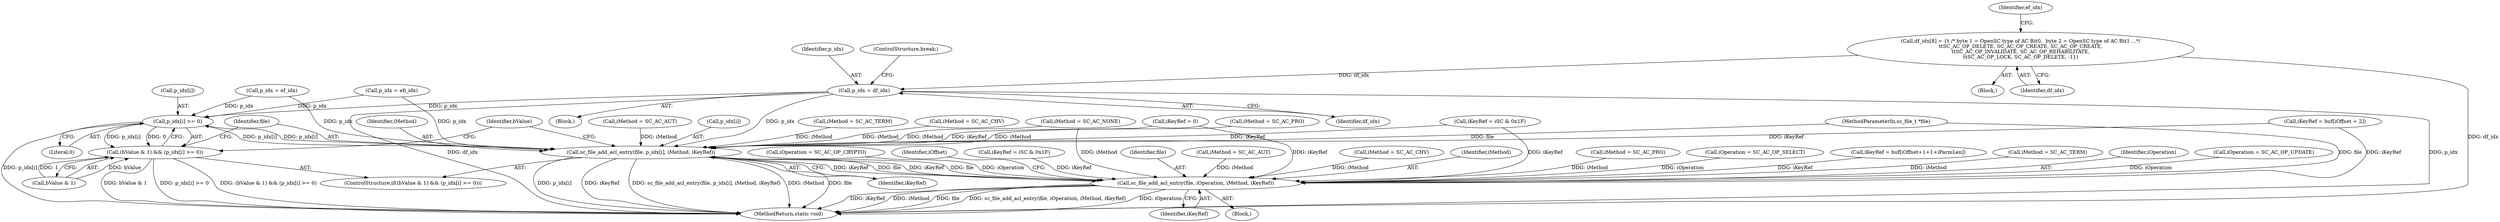 digraph "0_OpenSC_8fe377e93b4b56060e5bbfb6f3142ceaeca744fa_17@pointer" {
"1000347" [label="(Call,p_idx = df_idx)"];
"1000145" [label="(Call,df_idx[8] = {\t /* byte 1 = OpenSC type of AC Bit0,  byte 2 = OpenSC type of AC Bit1 ...*/\n\t\tSC_AC_OP_DELETE, SC_AC_OP_CREATE, SC_AC_OP_CREATE,\n\t\tSC_AC_OP_INVALIDATE, SC_AC_OP_REHABILITATE,\n\t\tSC_AC_OP_LOCK, SC_AC_OP_DELETE, -1})"];
"1000448" [label="(Call,p_idx[i] >= 0)"];
"1000444" [label="(Call,(bValue & 1) && (p_idx[i] >= 0))"];
"1000453" [label="(Call,sc_file_add_acl_entry(file, p_idx[i], iMethod, iKeyRef))"];
"1000334" [label="(Call,sc_file_add_acl_entry(file, iOperation, iMethod, iKeyRef))"];
"1000445" [label="(Call,bValue & 1)"];
"1000337" [label="(Identifier,iMethod)"];
"1000455" [label="(Call,p_idx[i])"];
"1000145" [label="(Call,df_idx[8] = {\t /* byte 1 = OpenSC type of AC Bit0,  byte 2 = OpenSC type of AC Bit1 ...*/\n\t\tSC_AC_OP_DELETE, SC_AC_OP_CREATE, SC_AC_OP_CREATE,\n\t\tSC_AC_OP_INVALIDATE, SC_AC_OP_REHABILITATE,\n\t\tSC_AC_OP_LOCK, SC_AC_OP_DELETE, -1})"];
"1000453" [label="(Call,sc_file_add_acl_entry(file, p_idx[i], iMethod, iKeyRef))"];
"1000444" [label="(Call,(bValue & 1) && (p_idx[i] >= 0))"];
"1000143" [label="(Block,)"];
"1000404" [label="(Call,iKeyRef = iSC & 0x1F)"];
"1000338" [label="(Identifier,iKeyRef)"];
"1000280" [label="(Call,iMethod = SC_AC_PRO)"];
"1000330" [label="(Call,iOperation = SC_AC_OP_SELECT)"];
"1000449" [label="(Call,p_idx[i])"];
"1000298" [label="(Call,iKeyRef = buf[iOffset+1+1+iParmLen])"];
"1000389" [label="(Call,iMethod = SC_AC_TERM)"];
"1000350" [label="(ControlStructure,break;)"];
"1000459" [label="(Identifier,iKeyRef)"];
"1000269" [label="(Call,iMethod = SC_AC_TERM)"];
"1000336" [label="(Identifier,iOperation)"];
"1000454" [label="(Identifier,file)"];
"1000146" [label="(Identifier,df_idx)"];
"1000423" [label="(Call,iMethod = SC_AC_CHV)"];
"1000473" [label="(MethodReturn,static void)"];
"1000325" [label="(Call,iOperation = SC_AC_OP_UPDATE)"];
"1000349" [label="(Identifier,df_idx)"];
"1000140" [label="(MethodParameterIn,sc_file_t *file)"];
"1000416" [label="(Call,iKeyRef = buf[iOffset + 2])"];
"1000400" [label="(Call,iMethod = SC_AC_PRO)"];
"1000320" [label="(Call,iOperation = SC_AC_OP_CRYPTO)"];
"1000149" [label="(Identifier,ef_idx)"];
"1000348" [label="(Identifier,p_idx)"];
"1000452" [label="(Literal,0)"];
"1000352" [label="(Call,p_idx = efi_idx)"];
"1000193" [label="(Block,)"];
"1000458" [label="(Identifier,iMethod)"];
"1000464" [label="(Identifier,iOffset)"];
"1000284" [label="(Call,iKeyRef = iSC & 0x1F)"];
"1000334" [label="(Call,sc_file_add_acl_entry(file, iOperation, iMethod, iKeyRef))"];
"1000345" [label="(Block,)"];
"1000357" [label="(Call,p_idx = ef_idx)"];
"1000184" [label="(Call,iMethod = SC_AC_NONE)"];
"1000335" [label="(Identifier,file)"];
"1000274" [label="(Call,iMethod = SC_AC_AUT)"];
"1000156" [label="(Call,iKeyRef = 0)"];
"1000309" [label="(Call,iMethod = SC_AC_CHV)"];
"1000347" [label="(Call,p_idx = df_idx)"];
"1000443" [label="(ControlStructure,if((bValue & 1) && (p_idx[i] >= 0)))"];
"1000394" [label="(Call,iMethod = SC_AC_AUT)"];
"1000448" [label="(Call,p_idx[i] >= 0)"];
"1000461" [label="(Identifier,bValue)"];
"1000347" -> "1000345"  [label="AST: "];
"1000347" -> "1000349"  [label="CFG: "];
"1000348" -> "1000347"  [label="AST: "];
"1000349" -> "1000347"  [label="AST: "];
"1000350" -> "1000347"  [label="CFG: "];
"1000347" -> "1000473"  [label="DDG: df_idx"];
"1000347" -> "1000473"  [label="DDG: p_idx"];
"1000145" -> "1000347"  [label="DDG: df_idx"];
"1000347" -> "1000448"  [label="DDG: p_idx"];
"1000347" -> "1000453"  [label="DDG: p_idx"];
"1000145" -> "1000143"  [label="AST: "];
"1000145" -> "1000146"  [label="CFG: "];
"1000146" -> "1000145"  [label="AST: "];
"1000149" -> "1000145"  [label="CFG: "];
"1000145" -> "1000473"  [label="DDG: df_idx"];
"1000448" -> "1000444"  [label="AST: "];
"1000448" -> "1000452"  [label="CFG: "];
"1000449" -> "1000448"  [label="AST: "];
"1000452" -> "1000448"  [label="AST: "];
"1000444" -> "1000448"  [label="CFG: "];
"1000448" -> "1000473"  [label="DDG: p_idx[i]"];
"1000448" -> "1000444"  [label="DDG: p_idx[i]"];
"1000448" -> "1000444"  [label="DDG: 0"];
"1000453" -> "1000448"  [label="DDG: p_idx[i]"];
"1000352" -> "1000448"  [label="DDG: p_idx"];
"1000357" -> "1000448"  [label="DDG: p_idx"];
"1000448" -> "1000453"  [label="DDG: p_idx[i]"];
"1000444" -> "1000443"  [label="AST: "];
"1000444" -> "1000445"  [label="CFG: "];
"1000445" -> "1000444"  [label="AST: "];
"1000454" -> "1000444"  [label="CFG: "];
"1000461" -> "1000444"  [label="CFG: "];
"1000444" -> "1000473"  [label="DDG: bValue & 1"];
"1000444" -> "1000473"  [label="DDG: p_idx[i] >= 0"];
"1000444" -> "1000473"  [label="DDG: (bValue & 1) && (p_idx[i] >= 0)"];
"1000445" -> "1000444"  [label="DDG: bValue"];
"1000445" -> "1000444"  [label="DDG: 1"];
"1000453" -> "1000443"  [label="AST: "];
"1000453" -> "1000459"  [label="CFG: "];
"1000454" -> "1000453"  [label="AST: "];
"1000455" -> "1000453"  [label="AST: "];
"1000458" -> "1000453"  [label="AST: "];
"1000459" -> "1000453"  [label="AST: "];
"1000461" -> "1000453"  [label="CFG: "];
"1000453" -> "1000473"  [label="DDG: p_idx[i]"];
"1000453" -> "1000473"  [label="DDG: iKeyRef"];
"1000453" -> "1000473"  [label="DDG: sc_file_add_acl_entry(file, p_idx[i], iMethod, iKeyRef)"];
"1000453" -> "1000473"  [label="DDG: iMethod"];
"1000453" -> "1000473"  [label="DDG: file"];
"1000453" -> "1000334"  [label="DDG: file"];
"1000453" -> "1000334"  [label="DDG: iKeyRef"];
"1000334" -> "1000453"  [label="DDG: file"];
"1000334" -> "1000453"  [label="DDG: iKeyRef"];
"1000140" -> "1000453"  [label="DDG: file"];
"1000352" -> "1000453"  [label="DDG: p_idx"];
"1000357" -> "1000453"  [label="DDG: p_idx"];
"1000184" -> "1000453"  [label="DDG: iMethod"];
"1000400" -> "1000453"  [label="DDG: iMethod"];
"1000423" -> "1000453"  [label="DDG: iMethod"];
"1000389" -> "1000453"  [label="DDG: iMethod"];
"1000394" -> "1000453"  [label="DDG: iMethod"];
"1000156" -> "1000453"  [label="DDG: iKeyRef"];
"1000416" -> "1000453"  [label="DDG: iKeyRef"];
"1000404" -> "1000453"  [label="DDG: iKeyRef"];
"1000334" -> "1000193"  [label="AST: "];
"1000334" -> "1000338"  [label="CFG: "];
"1000335" -> "1000334"  [label="AST: "];
"1000336" -> "1000334"  [label="AST: "];
"1000337" -> "1000334"  [label="AST: "];
"1000338" -> "1000334"  [label="AST: "];
"1000464" -> "1000334"  [label="CFG: "];
"1000334" -> "1000473"  [label="DDG: sc_file_add_acl_entry(file, iOperation, iMethod, iKeyRef)"];
"1000334" -> "1000473"  [label="DDG: iOperation"];
"1000334" -> "1000473"  [label="DDG: iKeyRef"];
"1000334" -> "1000473"  [label="DDG: iMethod"];
"1000334" -> "1000473"  [label="DDG: file"];
"1000140" -> "1000334"  [label="DDG: file"];
"1000325" -> "1000334"  [label="DDG: iOperation"];
"1000330" -> "1000334"  [label="DDG: iOperation"];
"1000320" -> "1000334"  [label="DDG: iOperation"];
"1000309" -> "1000334"  [label="DDG: iMethod"];
"1000184" -> "1000334"  [label="DDG: iMethod"];
"1000274" -> "1000334"  [label="DDG: iMethod"];
"1000280" -> "1000334"  [label="DDG: iMethod"];
"1000269" -> "1000334"  [label="DDG: iMethod"];
"1000156" -> "1000334"  [label="DDG: iKeyRef"];
"1000298" -> "1000334"  [label="DDG: iKeyRef"];
"1000416" -> "1000334"  [label="DDG: iKeyRef"];
"1000404" -> "1000334"  [label="DDG: iKeyRef"];
"1000284" -> "1000334"  [label="DDG: iKeyRef"];
}
